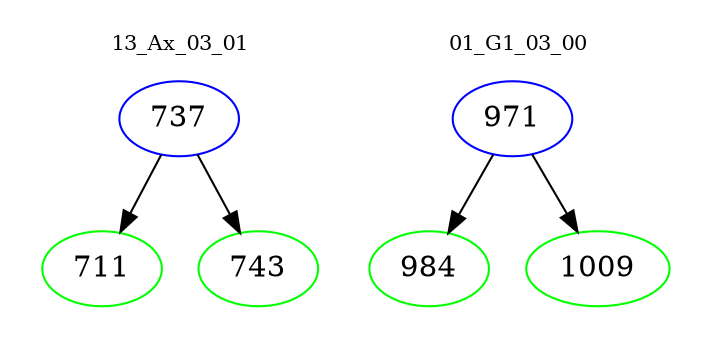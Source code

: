 digraph{
subgraph cluster_0 {
color = white
label = "13_Ax_03_01";
fontsize=10;
T0_737 [label="737", color="blue"]
T0_737 -> T0_711 [color="black"]
T0_711 [label="711", color="green"]
T0_737 -> T0_743 [color="black"]
T0_743 [label="743", color="green"]
}
subgraph cluster_1 {
color = white
label = "01_G1_03_00";
fontsize=10;
T1_971 [label="971", color="blue"]
T1_971 -> T1_984 [color="black"]
T1_984 [label="984", color="green"]
T1_971 -> T1_1009 [color="black"]
T1_1009 [label="1009", color="green"]
}
}
